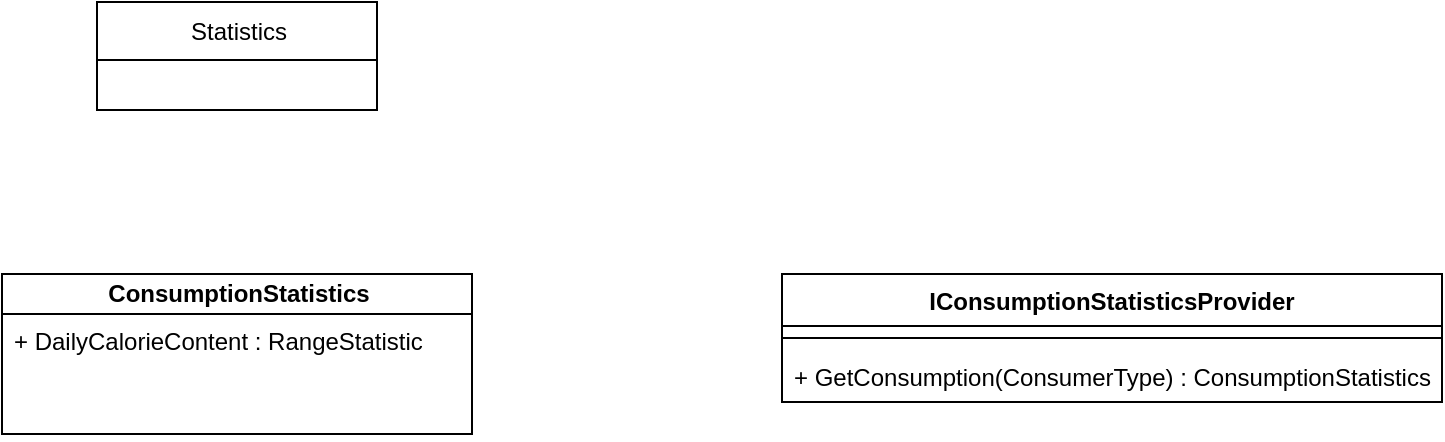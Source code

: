 <mxfile version="19.0.3" type="device"><diagram id="C5RBs43oDa-KdzZeNtuy" name="Page-1"><mxGraphModel dx="920" dy="634" grid="1" gridSize="10" guides="1" tooltips="1" connect="1" arrows="1" fold="1" page="1" pageScale="1" pageWidth="827" pageHeight="1169" math="0" shadow="0"><root><mxCell id="WIyWlLk6GJQsqaUBKTNV-0"/><mxCell id="WIyWlLk6GJQsqaUBKTNV-1" parent="WIyWlLk6GJQsqaUBKTNV-0"/><mxCell id="D8hfMkqzjGmCPO3VDS9U-4" value="&lt;span style=&quot;font-weight: 400;&quot;&gt;Statistics&lt;br&gt;&lt;/span&gt;" style="swimlane;fontStyle=1;align=center;verticalAlign=middle;childLayout=stackLayout;horizontal=1;startSize=29;horizontalStack=0;resizeParent=1;resizeParentMax=0;resizeLast=0;collapsible=0;marginBottom=0;html=1;" vertex="1" parent="WIyWlLk6GJQsqaUBKTNV-1"><mxGeometry x="107.5" y="200" width="140" height="54" as="geometry"/></mxCell><mxCell id="D8hfMkqzjGmCPO3VDS9U-7" value="ConsumptionStatistics" style="swimlane;fontStyle=1;align=center;verticalAlign=middle;childLayout=stackLayout;horizontal=1;startSize=20;horizontalStack=0;resizeParent=1;resizeParentMax=0;resizeLast=0;collapsible=0;marginBottom=0;html=1;" vertex="1" parent="WIyWlLk6GJQsqaUBKTNV-1"><mxGeometry x="60" y="336" width="235" height="80" as="geometry"/></mxCell><mxCell id="D8hfMkqzjGmCPO3VDS9U-30" value="+ DailyCalorieContent : RangeStatistic" style="text;strokeColor=none;fillColor=none;align=left;verticalAlign=top;spacingLeft=4;spacingRight=4;overflow=hidden;rotatable=0;points=[[0,0.5],[1,0.5]];portConstraint=eastwest;" vertex="1" parent="D8hfMkqzjGmCPO3VDS9U-7"><mxGeometry y="20" width="235" height="60" as="geometry"/></mxCell><mxCell id="D8hfMkqzjGmCPO3VDS9U-31" value="IConsumptionStatisticsProvider" style="swimlane;fontStyle=1;align=center;verticalAlign=top;childLayout=stackLayout;horizontal=1;startSize=26;horizontalStack=0;resizeParent=1;resizeParentMax=0;resizeLast=0;collapsible=1;marginBottom=0;" vertex="1" parent="WIyWlLk6GJQsqaUBKTNV-1"><mxGeometry x="450" y="336" width="330" height="64" as="geometry"/></mxCell><mxCell id="D8hfMkqzjGmCPO3VDS9U-33" value="" style="line;strokeWidth=1;fillColor=none;align=left;verticalAlign=middle;spacingTop=-1;spacingLeft=3;spacingRight=3;rotatable=0;labelPosition=right;points=[];portConstraint=eastwest;" vertex="1" parent="D8hfMkqzjGmCPO3VDS9U-31"><mxGeometry y="26" width="330" height="12" as="geometry"/></mxCell><mxCell id="D8hfMkqzjGmCPO3VDS9U-35" value="+ GetConsumption(ConsumerType) : ConsumptionStatistics" style="text;strokeColor=none;fillColor=none;align=left;verticalAlign=top;spacingLeft=4;spacingRight=4;overflow=hidden;rotatable=0;points=[[0,0.5],[1,0.5]];portConstraint=eastwest;fontStyle=0" vertex="1" parent="D8hfMkqzjGmCPO3VDS9U-31"><mxGeometry y="38" width="330" height="26" as="geometry"/></mxCell></root></mxGraphModel></diagram></mxfile>